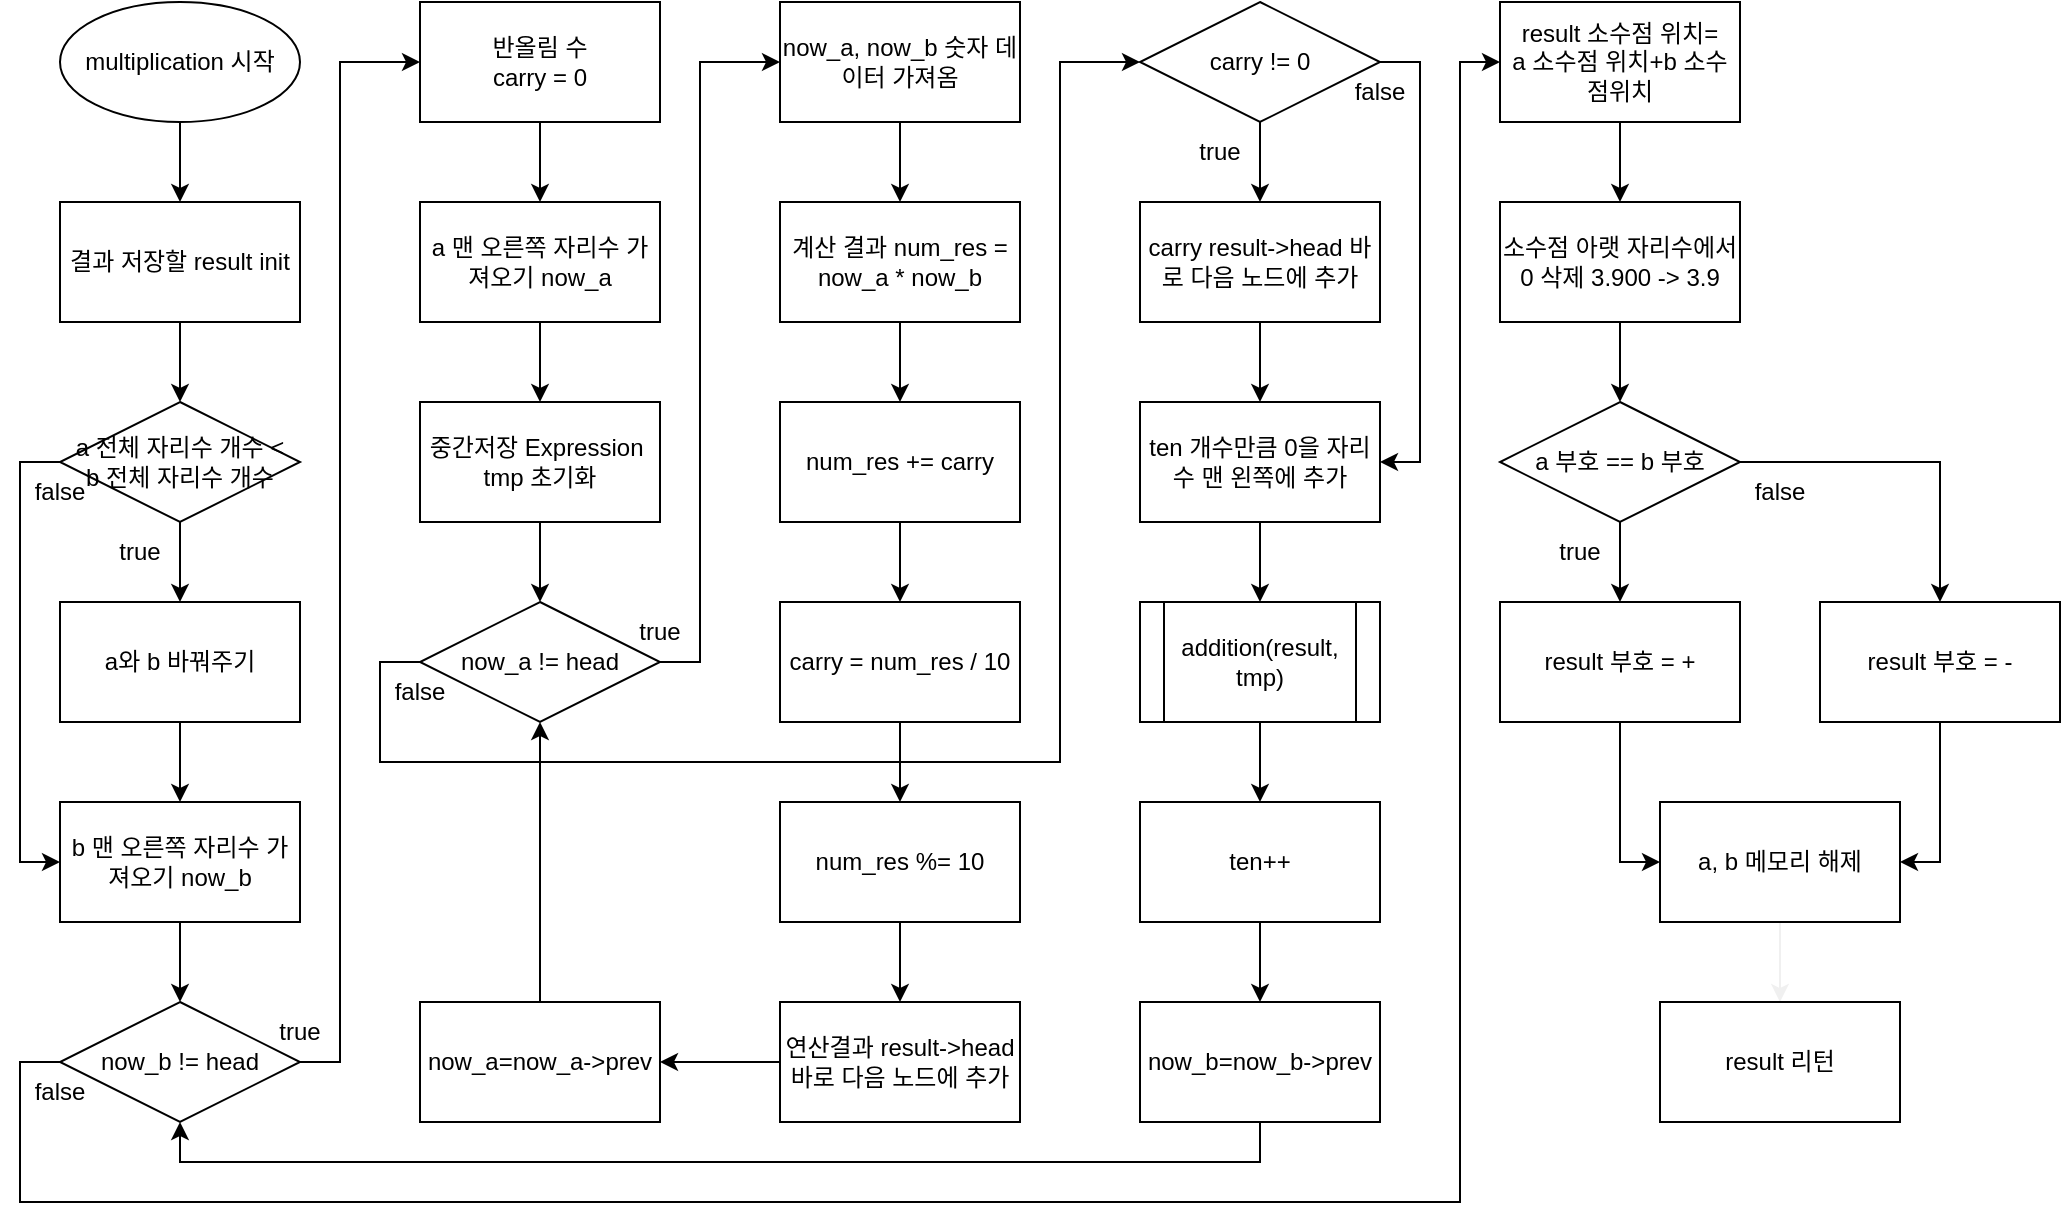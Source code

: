 <mxfile>
    <diagram id="Lq17mTxX85WwbDUye1ds" name="페이지-1">
        <mxGraphModel dx="2216" dy="928" grid="1" gridSize="10" guides="1" tooltips="1" connect="1" arrows="1" fold="1" page="1" pageScale="1" pageWidth="1600" pageHeight="900" math="0" shadow="0">
            <root>
                <mxCell id="0"/>
                <mxCell id="1" parent="0"/>
                <mxCell id="4" value="" style="edgeStyle=none;html=1;" edge="1" parent="1" source="2" target="3">
                    <mxGeometry relative="1" as="geometry"/>
                </mxCell>
                <mxCell id="2" value="multiplication 시작" style="ellipse;whiteSpace=wrap;html=1;" vertex="1" parent="1">
                    <mxGeometry x="315" y="150" width="120" height="60" as="geometry"/>
                </mxCell>
                <mxCell id="6" value="" style="edgeStyle=none;html=1;" edge="1" parent="1" source="3" target="5">
                    <mxGeometry relative="1" as="geometry"/>
                </mxCell>
                <mxCell id="3" value="결과 저장할 result init" style="rounded=0;whiteSpace=wrap;html=1;" vertex="1" parent="1">
                    <mxGeometry x="315" y="250" width="120" height="60" as="geometry"/>
                </mxCell>
                <mxCell id="8" value="" style="edgeStyle=none;html=1;" edge="1" parent="1" source="5" target="7">
                    <mxGeometry relative="1" as="geometry"/>
                </mxCell>
                <mxCell id="12" style="edgeStyle=none;html=1;exitX=0;exitY=0.5;exitDx=0;exitDy=0;entryX=0;entryY=0.5;entryDx=0;entryDy=0;rounded=0;" edge="1" parent="1" source="5" target="10">
                    <mxGeometry relative="1" as="geometry">
                        <Array as="points">
                            <mxPoint x="295" y="380"/>
                            <mxPoint x="295" y="580"/>
                        </Array>
                    </mxGeometry>
                </mxCell>
                <mxCell id="5" value="a 전체 자리수 개수 &amp;lt;&lt;br&gt;b 전체 자리수 개수" style="rhombus;whiteSpace=wrap;html=1;" vertex="1" parent="1">
                    <mxGeometry x="315" y="350" width="120" height="60" as="geometry"/>
                </mxCell>
                <mxCell id="11" value="" style="edgeStyle=none;html=1;" edge="1" parent="1" source="7" target="10">
                    <mxGeometry relative="1" as="geometry"/>
                </mxCell>
                <mxCell id="7" value="a와 b 바꿔주기" style="rounded=0;whiteSpace=wrap;html=1;" vertex="1" parent="1">
                    <mxGeometry x="315" y="450" width="120" height="60" as="geometry"/>
                </mxCell>
                <mxCell id="9" value="true" style="text;html=1;strokeColor=none;fillColor=none;align=center;verticalAlign=middle;whiteSpace=wrap;rounded=0;" vertex="1" parent="1">
                    <mxGeometry x="325" y="410" width="60" height="30" as="geometry"/>
                </mxCell>
                <mxCell id="15" value="" style="edgeStyle=none;rounded=0;html=1;" edge="1" parent="1" source="10" target="14">
                    <mxGeometry relative="1" as="geometry"/>
                </mxCell>
                <mxCell id="10" value="b 맨 오른쪽 자리수 가져오기 now_b" style="rounded=0;whiteSpace=wrap;html=1;" vertex="1" parent="1">
                    <mxGeometry x="315" y="550" width="120" height="60" as="geometry"/>
                </mxCell>
                <mxCell id="13" value="false" style="text;html=1;strokeColor=none;fillColor=none;align=center;verticalAlign=middle;whiteSpace=wrap;rounded=0;" vertex="1" parent="1">
                    <mxGeometry x="285" y="380" width="60" height="30" as="geometry"/>
                </mxCell>
                <mxCell id="17" style="edgeStyle=none;rounded=0;html=1;entryX=0;entryY=0.5;entryDx=0;entryDy=0;" edge="1" parent="1" source="14" target="16">
                    <mxGeometry relative="1" as="geometry">
                        <Array as="points">
                            <mxPoint x="455" y="680"/>
                            <mxPoint x="455" y="180"/>
                        </Array>
                    </mxGeometry>
                </mxCell>
                <mxCell id="61" style="edgeStyle=none;rounded=0;html=1;exitX=0;exitY=0.5;exitDx=0;exitDy=0;entryX=0;entryY=0.5;entryDx=0;entryDy=0;" edge="1" parent="1" source="14" target="59">
                    <mxGeometry relative="1" as="geometry">
                        <Array as="points">
                            <mxPoint x="295" y="680"/>
                            <mxPoint x="295" y="750"/>
                            <mxPoint x="1015" y="750"/>
                            <mxPoint x="1015" y="180"/>
                        </Array>
                    </mxGeometry>
                </mxCell>
                <mxCell id="14" value="now_b != head" style="rhombus;whiteSpace=wrap;html=1;" vertex="1" parent="1">
                    <mxGeometry x="315" y="650" width="120" height="60" as="geometry"/>
                </mxCell>
                <mxCell id="20" value="" style="edgeStyle=none;rounded=0;html=1;" edge="1" parent="1" source="16" target="19">
                    <mxGeometry relative="1" as="geometry"/>
                </mxCell>
                <mxCell id="16" value="반올림 수&lt;br&gt;carry = 0" style="rounded=0;whiteSpace=wrap;html=1;" vertex="1" parent="1">
                    <mxGeometry x="495" y="150" width="120" height="60" as="geometry"/>
                </mxCell>
                <mxCell id="18" value="true" style="text;html=1;strokeColor=none;fillColor=none;align=center;verticalAlign=middle;whiteSpace=wrap;rounded=0;" vertex="1" parent="1">
                    <mxGeometry x="405" y="650" width="60" height="30" as="geometry"/>
                </mxCell>
                <mxCell id="22" value="" style="edgeStyle=none;rounded=0;html=1;" edge="1" parent="1" source="19" target="21">
                    <mxGeometry relative="1" as="geometry"/>
                </mxCell>
                <mxCell id="19" value="a 맨 오른쪽 자리수 가져오기 now_a" style="rounded=0;whiteSpace=wrap;html=1;" vertex="1" parent="1">
                    <mxGeometry x="495" y="250" width="120" height="60" as="geometry"/>
                </mxCell>
                <mxCell id="24" value="" style="edgeStyle=none;rounded=0;html=1;" edge="1" parent="1" source="21" target="23">
                    <mxGeometry relative="1" as="geometry"/>
                </mxCell>
                <mxCell id="21" value="중간저장 Expression&amp;nbsp; tmp 초기화" style="rounded=0;whiteSpace=wrap;html=1;" vertex="1" parent="1">
                    <mxGeometry x="495" y="350" width="120" height="60" as="geometry"/>
                </mxCell>
                <mxCell id="26" style="edgeStyle=none;rounded=0;html=1;entryX=0;entryY=0.5;entryDx=0;entryDy=0;" edge="1" parent="1" source="23" target="25">
                    <mxGeometry relative="1" as="geometry">
                        <Array as="points">
                            <mxPoint x="635" y="480"/>
                            <mxPoint x="635" y="180"/>
                            <mxPoint x="645" y="180"/>
                        </Array>
                    </mxGeometry>
                </mxCell>
                <mxCell id="42" style="edgeStyle=none;rounded=0;html=1;exitX=0;exitY=0.5;exitDx=0;exitDy=0;entryX=0;entryY=0.5;entryDx=0;entryDy=0;" edge="1" parent="1" source="23" target="41">
                    <mxGeometry relative="1" as="geometry">
                        <Array as="points">
                            <mxPoint x="475" y="480"/>
                            <mxPoint x="475" y="530"/>
                            <mxPoint x="815" y="530"/>
                            <mxPoint x="815" y="180"/>
                        </Array>
                    </mxGeometry>
                </mxCell>
                <mxCell id="23" value="now_a != head" style="rhombus;whiteSpace=wrap;html=1;" vertex="1" parent="1">
                    <mxGeometry x="495" y="450" width="120" height="60" as="geometry"/>
                </mxCell>
                <mxCell id="29" value="" style="edgeStyle=none;rounded=0;html=1;" edge="1" parent="1" source="25" target="28">
                    <mxGeometry relative="1" as="geometry"/>
                </mxCell>
                <mxCell id="25" value="now_a, now_b 숫자 데이터 가져옴" style="rounded=0;whiteSpace=wrap;html=1;" vertex="1" parent="1">
                    <mxGeometry x="675" y="150" width="120" height="60" as="geometry"/>
                </mxCell>
                <mxCell id="27" value="true" style="text;html=1;strokeColor=none;fillColor=none;align=center;verticalAlign=middle;whiteSpace=wrap;rounded=0;" vertex="1" parent="1">
                    <mxGeometry x="585" y="450" width="60" height="30" as="geometry"/>
                </mxCell>
                <mxCell id="31" value="" style="edgeStyle=none;rounded=0;html=1;" edge="1" parent="1" source="28" target="30">
                    <mxGeometry relative="1" as="geometry"/>
                </mxCell>
                <mxCell id="28" value="계산 결과 num_res =&lt;br&gt;now_a * now_b" style="rounded=0;whiteSpace=wrap;html=1;" vertex="1" parent="1">
                    <mxGeometry x="675" y="250" width="120" height="60" as="geometry"/>
                </mxCell>
                <mxCell id="33" value="" style="edgeStyle=none;rounded=0;html=1;" edge="1" parent="1" source="30" target="32">
                    <mxGeometry relative="1" as="geometry"/>
                </mxCell>
                <mxCell id="30" value="num_res += carry" style="rounded=0;whiteSpace=wrap;html=1;" vertex="1" parent="1">
                    <mxGeometry x="675" y="350" width="120" height="60" as="geometry"/>
                </mxCell>
                <mxCell id="35" value="" style="edgeStyle=none;rounded=0;html=1;" edge="1" parent="1" source="32" target="34">
                    <mxGeometry relative="1" as="geometry"/>
                </mxCell>
                <mxCell id="32" value="carry = num_res / 10" style="rounded=0;whiteSpace=wrap;html=1;" vertex="1" parent="1">
                    <mxGeometry x="675" y="450" width="120" height="60" as="geometry"/>
                </mxCell>
                <mxCell id="37" value="" style="edgeStyle=none;rounded=0;html=1;" edge="1" parent="1" source="34" target="36">
                    <mxGeometry relative="1" as="geometry"/>
                </mxCell>
                <mxCell id="34" value="num_res %= 10" style="rounded=0;whiteSpace=wrap;html=1;" vertex="1" parent="1">
                    <mxGeometry x="675" y="550" width="120" height="60" as="geometry"/>
                </mxCell>
                <mxCell id="39" value="" style="edgeStyle=none;rounded=0;html=1;" edge="1" parent="1" source="36" target="38">
                    <mxGeometry relative="1" as="geometry"/>
                </mxCell>
                <mxCell id="36" value="연산결과 result-&amp;gt;head 바로 다음 노드에 추가" style="rounded=0;whiteSpace=wrap;html=1;" vertex="1" parent="1">
                    <mxGeometry x="675" y="650" width="120" height="60" as="geometry"/>
                </mxCell>
                <mxCell id="40" style="edgeStyle=none;rounded=0;html=1;entryX=0.5;entryY=1;entryDx=0;entryDy=0;" edge="1" parent="1" source="38" target="23">
                    <mxGeometry relative="1" as="geometry"/>
                </mxCell>
                <mxCell id="38" value="now_a=now_a-&amp;gt;prev" style="rounded=0;whiteSpace=wrap;html=1;" vertex="1" parent="1">
                    <mxGeometry x="495" y="650" width="120" height="60" as="geometry"/>
                </mxCell>
                <mxCell id="45" value="" style="edgeStyle=none;rounded=0;html=1;" edge="1" parent="1" source="41" target="44">
                    <mxGeometry relative="1" as="geometry"/>
                </mxCell>
                <mxCell id="48" style="edgeStyle=none;rounded=0;html=1;exitX=1;exitY=0.5;exitDx=0;exitDy=0;entryX=1;entryY=0.5;entryDx=0;entryDy=0;" edge="1" parent="1" source="41" target="46">
                    <mxGeometry relative="1" as="geometry">
                        <Array as="points">
                            <mxPoint x="995" y="180"/>
                            <mxPoint x="995" y="380"/>
                        </Array>
                    </mxGeometry>
                </mxCell>
                <mxCell id="41" value="carry != 0" style="rhombus;whiteSpace=wrap;html=1;" vertex="1" parent="1">
                    <mxGeometry x="855" y="150" width="120" height="60" as="geometry"/>
                </mxCell>
                <mxCell id="43" value="false" style="text;html=1;strokeColor=none;fillColor=none;align=center;verticalAlign=middle;whiteSpace=wrap;rounded=0;" vertex="1" parent="1">
                    <mxGeometry x="465" y="480" width="60" height="30" as="geometry"/>
                </mxCell>
                <mxCell id="47" value="" style="edgeStyle=none;rounded=0;html=1;" edge="1" parent="1" source="44" target="46">
                    <mxGeometry relative="1" as="geometry"/>
                </mxCell>
                <mxCell id="44" value="carry result-&amp;gt;head 바로 다음 노드에 추가" style="rounded=0;whiteSpace=wrap;html=1;" vertex="1" parent="1">
                    <mxGeometry x="855" y="250" width="120" height="60" as="geometry"/>
                </mxCell>
                <mxCell id="52" value="" style="edgeStyle=none;rounded=0;html=1;" edge="1" parent="1" source="46" target="51">
                    <mxGeometry relative="1" as="geometry"/>
                </mxCell>
                <mxCell id="46" value="ten 개수만큼 0을 자리수 맨 왼쪽에 추가" style="rounded=0;whiteSpace=wrap;html=1;" vertex="1" parent="1">
                    <mxGeometry x="855" y="350" width="120" height="60" as="geometry"/>
                </mxCell>
                <mxCell id="49" value="true" style="text;html=1;strokeColor=none;fillColor=none;align=center;verticalAlign=middle;whiteSpace=wrap;rounded=0;" vertex="1" parent="1">
                    <mxGeometry x="865" y="210" width="60" height="30" as="geometry"/>
                </mxCell>
                <mxCell id="50" value="false" style="text;html=1;strokeColor=none;fillColor=none;align=center;verticalAlign=middle;whiteSpace=wrap;rounded=0;" vertex="1" parent="1">
                    <mxGeometry x="945" y="180" width="60" height="30" as="geometry"/>
                </mxCell>
                <mxCell id="54" value="" style="edgeStyle=none;rounded=0;html=1;" edge="1" parent="1" source="51" target="53">
                    <mxGeometry relative="1" as="geometry"/>
                </mxCell>
                <mxCell id="51" value="addition(result, tmp)" style="shape=process;whiteSpace=wrap;html=1;backgroundOutline=1;" vertex="1" parent="1">
                    <mxGeometry x="855" y="450" width="120" height="60" as="geometry"/>
                </mxCell>
                <mxCell id="56" value="" style="edgeStyle=none;rounded=0;html=1;" edge="1" parent="1" source="53" target="55">
                    <mxGeometry relative="1" as="geometry"/>
                </mxCell>
                <mxCell id="53" value="ten++" style="rounded=0;whiteSpace=wrap;html=1;" vertex="1" parent="1">
                    <mxGeometry x="855" y="550" width="120" height="60" as="geometry"/>
                </mxCell>
                <mxCell id="57" style="edgeStyle=none;rounded=0;html=1;entryX=0.5;entryY=1;entryDx=0;entryDy=0;" edge="1" parent="1" source="55" target="14">
                    <mxGeometry relative="1" as="geometry">
                        <Array as="points">
                            <mxPoint x="915" y="730"/>
                            <mxPoint x="375" y="730"/>
                        </Array>
                    </mxGeometry>
                </mxCell>
                <mxCell id="55" value="now_b=now_b-&amp;gt;prev" style="rounded=0;whiteSpace=wrap;html=1;" vertex="1" parent="1">
                    <mxGeometry x="855" y="650" width="120" height="60" as="geometry"/>
                </mxCell>
                <mxCell id="58" value="" style="edgeStyle=none;rounded=0;html=1;" edge="1" parent="1" source="59" target="60">
                    <mxGeometry relative="1" as="geometry"/>
                </mxCell>
                <mxCell id="59" value="result 소수점 위치=&lt;br&gt;a 소수점 위치+b 소수점위치" style="rounded=0;whiteSpace=wrap;html=1;" vertex="1" parent="1">
                    <mxGeometry x="1035" y="150" width="120" height="60" as="geometry"/>
                </mxCell>
                <mxCell id="64" value="" style="edgeStyle=none;rounded=0;html=1;" edge="1" parent="1" source="60" target="63">
                    <mxGeometry relative="1" as="geometry"/>
                </mxCell>
                <mxCell id="60" value="소수점 아랫 자리수에서 0 삭제 3.900 -&amp;gt; 3.9" style="rounded=0;whiteSpace=wrap;html=1;" vertex="1" parent="1">
                    <mxGeometry x="1035" y="250" width="120" height="60" as="geometry"/>
                </mxCell>
                <mxCell id="62" value="false" style="text;html=1;strokeColor=none;fillColor=none;align=center;verticalAlign=middle;whiteSpace=wrap;rounded=0;" vertex="1" parent="1">
                    <mxGeometry x="285" y="680" width="60" height="30" as="geometry"/>
                </mxCell>
                <mxCell id="66" value="" style="edgeStyle=none;rounded=0;html=1;" edge="1" parent="1" source="63" target="65">
                    <mxGeometry relative="1" as="geometry"/>
                </mxCell>
                <mxCell id="68" style="edgeStyle=none;rounded=0;html=1;entryX=0.5;entryY=0;entryDx=0;entryDy=0;" edge="1" parent="1" source="63" target="67">
                    <mxGeometry relative="1" as="geometry">
                        <Array as="points">
                            <mxPoint x="1175" y="380"/>
                            <mxPoint x="1235" y="380"/>
                            <mxPoint x="1255" y="380"/>
                        </Array>
                    </mxGeometry>
                </mxCell>
                <mxCell id="63" value="a 부호 == b 부호" style="rhombus;whiteSpace=wrap;html=1;" vertex="1" parent="1">
                    <mxGeometry x="1035" y="350" width="120" height="60" as="geometry"/>
                </mxCell>
                <mxCell id="74" style="edgeStyle=none;rounded=0;html=1;entryX=0;entryY=0.5;entryDx=0;entryDy=0;" edge="1" parent="1" source="65" target="72">
                    <mxGeometry relative="1" as="geometry">
                        <Array as="points">
                            <mxPoint x="1095" y="580"/>
                        </Array>
                    </mxGeometry>
                </mxCell>
                <mxCell id="65" value="result 부호 = +" style="rounded=0;whiteSpace=wrap;html=1;" vertex="1" parent="1">
                    <mxGeometry x="1035" y="450" width="120" height="60" as="geometry"/>
                </mxCell>
                <mxCell id="75" style="edgeStyle=none;rounded=0;html=1;entryX=1;entryY=0.5;entryDx=0;entryDy=0;" edge="1" parent="1" source="67" target="72">
                    <mxGeometry relative="1" as="geometry">
                        <Array as="points">
                            <mxPoint x="1255" y="580"/>
                        </Array>
                    </mxGeometry>
                </mxCell>
                <mxCell id="67" value="result 부호 = -" style="rounded=0;whiteSpace=wrap;html=1;" vertex="1" parent="1">
                    <mxGeometry x="1195" y="450" width="120" height="60" as="geometry"/>
                </mxCell>
                <mxCell id="69" value="true" style="text;html=1;strokeColor=none;fillColor=none;align=center;verticalAlign=middle;whiteSpace=wrap;rounded=0;" vertex="1" parent="1">
                    <mxGeometry x="1045" y="410" width="60" height="30" as="geometry"/>
                </mxCell>
                <mxCell id="70" value="false" style="text;html=1;strokeColor=none;fillColor=none;align=center;verticalAlign=middle;whiteSpace=wrap;rounded=0;" vertex="1" parent="1">
                    <mxGeometry x="1145" y="380" width="60" height="30" as="geometry"/>
                </mxCell>
                <mxCell id="71" value="" style="edgeStyle=none;rounded=0;html=1;strokeColor=#f0f0f0;" edge="1" parent="1" source="72" target="73">
                    <mxGeometry relative="1" as="geometry"/>
                </mxCell>
                <mxCell id="72" value="a, b 메모리 해제" style="rounded=0;whiteSpace=wrap;html=1;" vertex="1" parent="1">
                    <mxGeometry x="1115" y="550" width="120" height="60" as="geometry"/>
                </mxCell>
                <mxCell id="73" value="result 리턴" style="rounded=0;whiteSpace=wrap;html=1;" vertex="1" parent="1">
                    <mxGeometry x="1115" y="650" width="120" height="60" as="geometry"/>
                </mxCell>
            </root>
        </mxGraphModel>
    </diagram>
</mxfile>